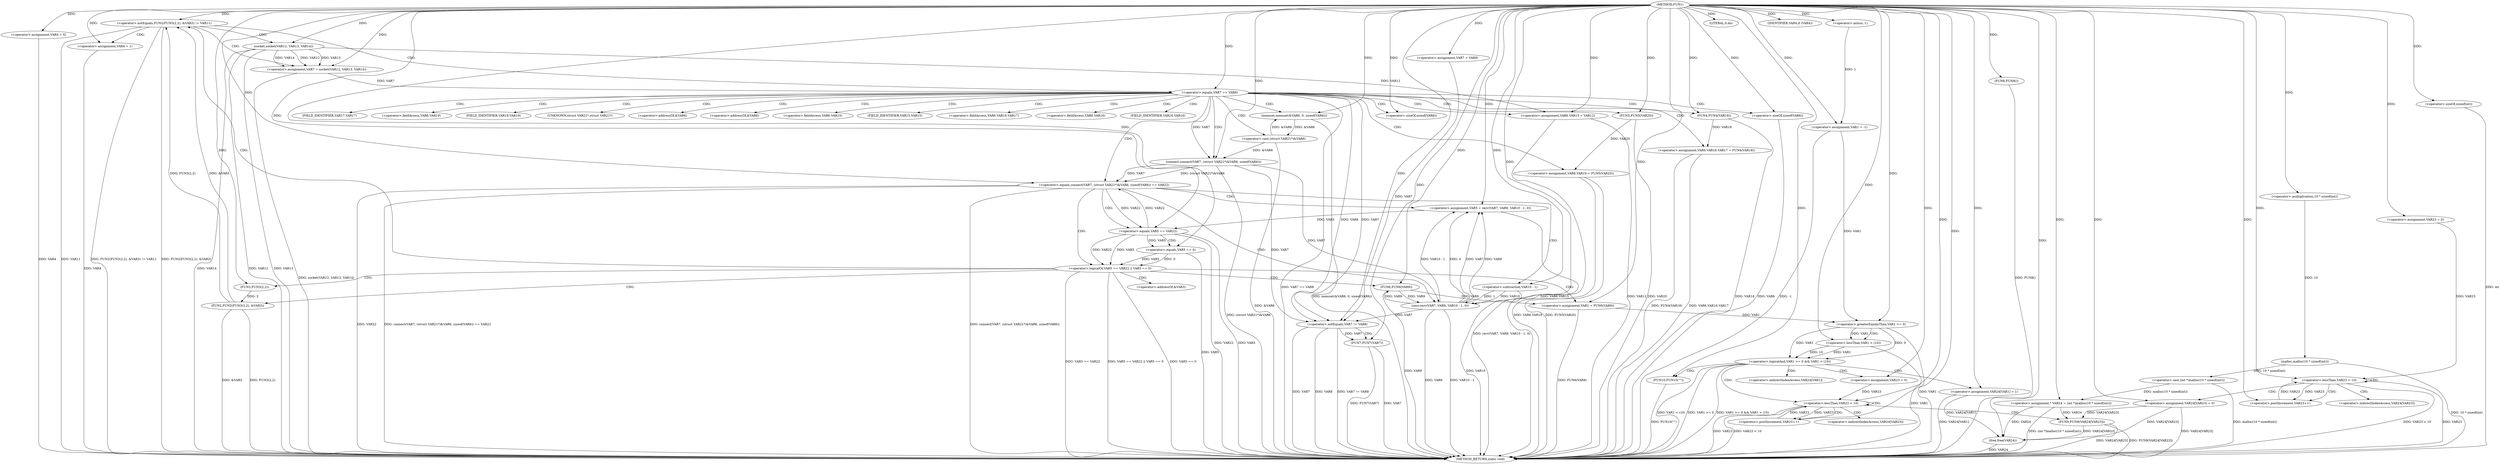 digraph FUN1 {  
"1000100" [label = "(METHOD,FUN1)" ]
"1000282" [label = "(METHOD_RETURN,static void)" ]
"1000103" [label = "(<operator>.assignment,VAR1 = -1)" ]
"1000105" [label = "(<operator>.minus,-1)" ]
"1000110" [label = "(<operator>.assignment,VAR4 = 0)" ]
"1000116" [label = "(<operator>.assignment,VAR7 = VAR8)" ]
"1000123" [label = "(<operator>.notEquals,FUN2(FUN3(2,2), &VAR3) != VAR11)" ]
"1000124" [label = "(FUN2,FUN2(FUN3(2,2), &VAR3))" ]
"1000125" [label = "(FUN3,FUN3(2,2))" ]
"1000133" [label = "(<operator>.assignment,VAR4 = 1)" ]
"1000136" [label = "(<operator>.assignment,VAR7 = socket(VAR12, VAR13, VAR14))" ]
"1000138" [label = "(socket,socket(VAR12, VAR13, VAR14))" ]
"1000143" [label = "(<operator>.equals,VAR7 == VAR8)" ]
"1000148" [label = "(memset,memset(&VAR6, 0, sizeof(VAR6)))" ]
"1000152" [label = "(<operator>.sizeOf,sizeof(VAR6))" ]
"1000154" [label = "(<operator>.assignment,VAR6.VAR15 = VAR12)" ]
"1000159" [label = "(<operator>.assignment,VAR6.VAR16.VAR17 = FUN4(VAR18))" ]
"1000165" [label = "(FUN4,FUN4(VAR18))" ]
"1000167" [label = "(<operator>.assignment,VAR6.VAR19 = FUN5(VAR20))" ]
"1000171" [label = "(FUN5,FUN5(VAR20))" ]
"1000174" [label = "(<operator>.equals,connect(VAR7, (struct VAR21*)&VAR6, sizeof(VAR6)) == VAR22)" ]
"1000175" [label = "(connect,connect(VAR7, (struct VAR21*)&VAR6, sizeof(VAR6)))" ]
"1000177" [label = "(<operator>.cast,(struct VAR21*)&VAR6)" ]
"1000181" [label = "(<operator>.sizeOf,sizeof(VAR6))" ]
"1000186" [label = "(<operator>.assignment,VAR5 = recv(VAR7, VAR9, VAR10 - 1, 0))" ]
"1000188" [label = "(recv,recv(VAR7, VAR9, VAR10 - 1, 0))" ]
"1000191" [label = "(<operator>.subtraction,VAR10 - 1)" ]
"1000196" [label = "(<operator>.logicalOr,VAR5 == VAR22 || VAR5 == 0)" ]
"1000197" [label = "(<operator>.equals,VAR5 == VAR22)" ]
"1000200" [label = "(<operator>.equals,VAR5 == 0)" ]
"1000205" [label = "(<operator>.assignment,VAR1 = FUN6(VAR9))" ]
"1000207" [label = "(FUN6,FUN6(VAR9))" ]
"1000209" [label = "(LITERAL,0,do)" ]
"1000211" [label = "(<operator>.notEquals,VAR7 != VAR8)" ]
"1000215" [label = "(FUN7,FUN7(VAR7))" ]
"1000218" [label = "(IDENTIFIER,VAR4,if (VAR4))" ]
"1000220" [label = "(FUN8,FUN8())" ]
"1000224" [label = "(<operator>.assignment,* VAR24 = (int *)malloc(10 * sizeof(int)))" ]
"1000226" [label = "(<operator>.cast,(int *)malloc(10 * sizeof(int)))" ]
"1000228" [label = "(malloc,malloc(10 * sizeof(int)))" ]
"1000229" [label = "(<operator>.multiplication,10 * sizeof(int))" ]
"1000231" [label = "(<operator>.sizeOf,sizeof(int))" ]
"1000234" [label = "(<operator>.assignment,VAR23 = 0)" ]
"1000237" [label = "(<operator>.lessThan,VAR23 < 10)" ]
"1000240" [label = "(<operator>.postIncrement,VAR23++)" ]
"1000243" [label = "(<operator>.assignment,VAR24[VAR23] = 0)" ]
"1000249" [label = "(<operator>.logicalAnd,VAR1 >= 0 && VAR1 < (10))" ]
"1000250" [label = "(<operator>.greaterEqualsThan,VAR1 >= 0)" ]
"1000253" [label = "(<operator>.lessThan,VAR1 < (10))" ]
"1000257" [label = "(<operator>.assignment,VAR24[VAR1] = 1)" ]
"1000263" [label = "(<operator>.assignment,VAR23 = 0)" ]
"1000266" [label = "(<operator>.lessThan,VAR23 < 10)" ]
"1000269" [label = "(<operator>.postIncrement,VAR23++)" ]
"1000272" [label = "(FUN9,FUN9(VAR24[VAR23]))" ]
"1000278" [label = "(FUN10,FUN10(\"\"))" ]
"1000280" [label = "(free,free(VAR24))" ]
"1000128" [label = "(<operator>.addressOf,&VAR3)" ]
"1000149" [label = "(<operator>.addressOf,&VAR6)" ]
"1000155" [label = "(<operator>.fieldAccess,VAR6.VAR15)" ]
"1000157" [label = "(FIELD_IDENTIFIER,VAR15,VAR15)" ]
"1000160" [label = "(<operator>.fieldAccess,VAR6.VAR16.VAR17)" ]
"1000161" [label = "(<operator>.fieldAccess,VAR6.VAR16)" ]
"1000163" [label = "(FIELD_IDENTIFIER,VAR16,VAR16)" ]
"1000164" [label = "(FIELD_IDENTIFIER,VAR17,VAR17)" ]
"1000168" [label = "(<operator>.fieldAccess,VAR6.VAR19)" ]
"1000170" [label = "(FIELD_IDENTIFIER,VAR19,VAR19)" ]
"1000178" [label = "(UNKNOWN,struct VAR21*,struct VAR21*)" ]
"1000179" [label = "(<operator>.addressOf,&VAR6)" ]
"1000244" [label = "(<operator>.indirectIndexAccess,VAR24[VAR23])" ]
"1000258" [label = "(<operator>.indirectIndexAccess,VAR24[VAR1])" ]
"1000273" [label = "(<operator>.indirectIndexAccess,VAR24[VAR23])" ]
  "1000171" -> "1000282"  [ label = "DDG: VAR20"] 
  "1000237" -> "1000282"  [ label = "DDG: VAR23 < 10"] 
  "1000177" -> "1000282"  [ label = "DDG: &VAR6"] 
  "1000196" -> "1000282"  [ label = "DDG: VAR5 == VAR22 || VAR5 == 0"] 
  "1000181" -> "1000282"  [ label = "DDG: VAR6"] 
  "1000186" -> "1000282"  [ label = "DDG: recv(VAR7, VAR9, VAR10 - 1, 0)"] 
  "1000167" -> "1000282"  [ label = "DDG: VAR6.VAR19"] 
  "1000123" -> "1000282"  [ label = "DDG: VAR11"] 
  "1000250" -> "1000282"  [ label = "DDG: VAR1"] 
  "1000124" -> "1000282"  [ label = "DDG: FUN3(2,2)"] 
  "1000200" -> "1000282"  [ label = "DDG: VAR5"] 
  "1000249" -> "1000282"  [ label = "DDG: VAR1 < (10)"] 
  "1000188" -> "1000282"  [ label = "DDG: VAR9"] 
  "1000196" -> "1000282"  [ label = "DDG: VAR5 == 0"] 
  "1000215" -> "1000282"  [ label = "DDG: VAR7"] 
  "1000103" -> "1000282"  [ label = "DDG: -1"] 
  "1000224" -> "1000282"  [ label = "DDG: (int *)malloc(10 * sizeof(int))"] 
  "1000237" -> "1000282"  [ label = "DDG: VAR23"] 
  "1000159" -> "1000282"  [ label = "DDG: VAR6.VAR16.VAR17"] 
  "1000226" -> "1000282"  [ label = "DDG: malloc(10 * sizeof(int))"] 
  "1000253" -> "1000282"  [ label = "DDG: VAR1"] 
  "1000123" -> "1000282"  [ label = "DDG: FUN2(FUN3(2,2), &VAR3) != VAR11"] 
  "1000138" -> "1000282"  [ label = "DDG: VAR14"] 
  "1000138" -> "1000282"  [ label = "DDG: VAR12"] 
  "1000138" -> "1000282"  [ label = "DDG: VAR13"] 
  "1000165" -> "1000282"  [ label = "DDG: VAR18"] 
  "1000228" -> "1000282"  [ label = "DDG: 10 * sizeof(int)"] 
  "1000154" -> "1000282"  [ label = "DDG: VAR6.VAR15"] 
  "1000266" -> "1000282"  [ label = "DDG: VAR23"] 
  "1000133" -> "1000282"  [ label = "DDG: VAR4"] 
  "1000154" -> "1000282"  [ label = "DDG: VAR12"] 
  "1000188" -> "1000282"  [ label = "DDG: VAR10 - 1"] 
  "1000207" -> "1000282"  [ label = "DDG: VAR9"] 
  "1000257" -> "1000282"  [ label = "DDG: VAR24[VAR1]"] 
  "1000148" -> "1000282"  [ label = "DDG: memset(&VAR6, 0, sizeof(VAR6))"] 
  "1000205" -> "1000282"  [ label = "DDG: FUN6(VAR9)"] 
  "1000266" -> "1000282"  [ label = "DDG: VAR23 < 10"] 
  "1000278" -> "1000282"  [ label = "DDG: FUN10(\"\")"] 
  "1000211" -> "1000282"  [ label = "DDG: VAR7"] 
  "1000196" -> "1000282"  [ label = "DDG: VAR5 == VAR22"] 
  "1000197" -> "1000282"  [ label = "DDG: VAR22"] 
  "1000272" -> "1000282"  [ label = "DDG: VAR24[VAR23]"] 
  "1000231" -> "1000282"  [ label = "DDG: int"] 
  "1000211" -> "1000282"  [ label = "DDG: VAR8"] 
  "1000211" -> "1000282"  [ label = "DDG: VAR7 != VAR8"] 
  "1000280" -> "1000282"  [ label = "DDG: VAR24"] 
  "1000143" -> "1000282"  [ label = "DDG: VAR7 == VAR8"] 
  "1000220" -> "1000282"  [ label = "DDG: FUN8()"] 
  "1000167" -> "1000282"  [ label = "DDG: FUN5(VAR20)"] 
  "1000215" -> "1000282"  [ label = "DDG: FUN7(VAR7)"] 
  "1000175" -> "1000282"  [ label = "DDG: (struct VAR21*)&VAR6"] 
  "1000243" -> "1000282"  [ label = "DDG: VAR24[VAR23]"] 
  "1000124" -> "1000282"  [ label = "DDG: &VAR3"] 
  "1000249" -> "1000282"  [ label = "DDG: VAR1 >= 0"] 
  "1000272" -> "1000282"  [ label = "DDG: FUN9(VAR24[VAR23])"] 
  "1000136" -> "1000282"  [ label = "DDG: socket(VAR12, VAR13, VAR14)"] 
  "1000110" -> "1000282"  [ label = "DDG: VAR4"] 
  "1000174" -> "1000282"  [ label = "DDG: VAR22"] 
  "1000191" -> "1000282"  [ label = "DDG: VAR10"] 
  "1000174" -> "1000282"  [ label = "DDG: connect(VAR7, (struct VAR21*)&VAR6, sizeof(VAR6)) == VAR22"] 
  "1000174" -> "1000282"  [ label = "DDG: connect(VAR7, (struct VAR21*)&VAR6, sizeof(VAR6))"] 
  "1000249" -> "1000282"  [ label = "DDG: VAR1 >= 0 && VAR1 < (10)"] 
  "1000123" -> "1000282"  [ label = "DDG: FUN2(FUN3(2,2), &VAR3)"] 
  "1000197" -> "1000282"  [ label = "DDG: VAR5"] 
  "1000159" -> "1000282"  [ label = "DDG: FUN4(VAR18)"] 
  "1000105" -> "1000103"  [ label = "DDG: 1"] 
  "1000100" -> "1000103"  [ label = "DDG: "] 
  "1000100" -> "1000105"  [ label = "DDG: "] 
  "1000100" -> "1000110"  [ label = "DDG: "] 
  "1000100" -> "1000116"  [ label = "DDG: "] 
  "1000124" -> "1000123"  [ label = "DDG: FUN3(2,2)"] 
  "1000124" -> "1000123"  [ label = "DDG: &VAR3"] 
  "1000125" -> "1000124"  [ label = "DDG: 2"] 
  "1000100" -> "1000125"  [ label = "DDG: "] 
  "1000100" -> "1000123"  [ label = "DDG: "] 
  "1000100" -> "1000133"  [ label = "DDG: "] 
  "1000138" -> "1000136"  [ label = "DDG: VAR12"] 
  "1000138" -> "1000136"  [ label = "DDG: VAR13"] 
  "1000138" -> "1000136"  [ label = "DDG: VAR14"] 
  "1000100" -> "1000136"  [ label = "DDG: "] 
  "1000100" -> "1000138"  [ label = "DDG: "] 
  "1000136" -> "1000143"  [ label = "DDG: VAR7"] 
  "1000100" -> "1000143"  [ label = "DDG: "] 
  "1000177" -> "1000148"  [ label = "DDG: &VAR6"] 
  "1000100" -> "1000148"  [ label = "DDG: "] 
  "1000100" -> "1000152"  [ label = "DDG: "] 
  "1000138" -> "1000154"  [ label = "DDG: VAR12"] 
  "1000100" -> "1000154"  [ label = "DDG: "] 
  "1000165" -> "1000159"  [ label = "DDG: VAR18"] 
  "1000100" -> "1000165"  [ label = "DDG: "] 
  "1000171" -> "1000167"  [ label = "DDG: VAR20"] 
  "1000100" -> "1000171"  [ label = "DDG: "] 
  "1000175" -> "1000174"  [ label = "DDG: VAR7"] 
  "1000175" -> "1000174"  [ label = "DDG: (struct VAR21*)&VAR6"] 
  "1000143" -> "1000175"  [ label = "DDG: VAR7"] 
  "1000100" -> "1000175"  [ label = "DDG: "] 
  "1000177" -> "1000175"  [ label = "DDG: &VAR6"] 
  "1000148" -> "1000177"  [ label = "DDG: &VAR6"] 
  "1000100" -> "1000181"  [ label = "DDG: "] 
  "1000197" -> "1000174"  [ label = "DDG: VAR22"] 
  "1000100" -> "1000174"  [ label = "DDG: "] 
  "1000188" -> "1000186"  [ label = "DDG: VAR7"] 
  "1000188" -> "1000186"  [ label = "DDG: VAR9"] 
  "1000188" -> "1000186"  [ label = "DDG: VAR10 - 1"] 
  "1000188" -> "1000186"  [ label = "DDG: 0"] 
  "1000100" -> "1000186"  [ label = "DDG: "] 
  "1000175" -> "1000188"  [ label = "DDG: VAR7"] 
  "1000100" -> "1000188"  [ label = "DDG: "] 
  "1000207" -> "1000188"  [ label = "DDG: VAR9"] 
  "1000191" -> "1000188"  [ label = "DDG: VAR10"] 
  "1000191" -> "1000188"  [ label = "DDG: 1"] 
  "1000100" -> "1000191"  [ label = "DDG: "] 
  "1000197" -> "1000196"  [ label = "DDG: VAR5"] 
  "1000197" -> "1000196"  [ label = "DDG: VAR22"] 
  "1000186" -> "1000197"  [ label = "DDG: VAR5"] 
  "1000100" -> "1000197"  [ label = "DDG: "] 
  "1000174" -> "1000197"  [ label = "DDG: VAR22"] 
  "1000200" -> "1000196"  [ label = "DDG: VAR5"] 
  "1000200" -> "1000196"  [ label = "DDG: 0"] 
  "1000197" -> "1000200"  [ label = "DDG: VAR5"] 
  "1000100" -> "1000200"  [ label = "DDG: "] 
  "1000207" -> "1000205"  [ label = "DDG: VAR9"] 
  "1000100" -> "1000205"  [ label = "DDG: "] 
  "1000188" -> "1000207"  [ label = "DDG: VAR9"] 
  "1000100" -> "1000207"  [ label = "DDG: "] 
  "1000100" -> "1000209"  [ label = "DDG: "] 
  "1000116" -> "1000211"  [ label = "DDG: VAR7"] 
  "1000188" -> "1000211"  [ label = "DDG: VAR7"] 
  "1000143" -> "1000211"  [ label = "DDG: VAR7"] 
  "1000175" -> "1000211"  [ label = "DDG: VAR7"] 
  "1000100" -> "1000211"  [ label = "DDG: "] 
  "1000143" -> "1000211"  [ label = "DDG: VAR8"] 
  "1000211" -> "1000215"  [ label = "DDG: VAR7"] 
  "1000100" -> "1000215"  [ label = "DDG: "] 
  "1000100" -> "1000218"  [ label = "DDG: "] 
  "1000100" -> "1000220"  [ label = "DDG: "] 
  "1000226" -> "1000224"  [ label = "DDG: malloc(10 * sizeof(int))"] 
  "1000100" -> "1000224"  [ label = "DDG: "] 
  "1000228" -> "1000226"  [ label = "DDG: 10 * sizeof(int)"] 
  "1000229" -> "1000228"  [ label = "DDG: 10"] 
  "1000100" -> "1000229"  [ label = "DDG: "] 
  "1000100" -> "1000231"  [ label = "DDG: "] 
  "1000100" -> "1000234"  [ label = "DDG: "] 
  "1000234" -> "1000237"  [ label = "DDG: VAR23"] 
  "1000240" -> "1000237"  [ label = "DDG: VAR23"] 
  "1000100" -> "1000237"  [ label = "DDG: "] 
  "1000237" -> "1000240"  [ label = "DDG: VAR23"] 
  "1000100" -> "1000240"  [ label = "DDG: "] 
  "1000100" -> "1000243"  [ label = "DDG: "] 
  "1000250" -> "1000249"  [ label = "DDG: VAR1"] 
  "1000250" -> "1000249"  [ label = "DDG: 0"] 
  "1000103" -> "1000250"  [ label = "DDG: VAR1"] 
  "1000205" -> "1000250"  [ label = "DDG: VAR1"] 
  "1000100" -> "1000250"  [ label = "DDG: "] 
  "1000253" -> "1000249"  [ label = "DDG: VAR1"] 
  "1000253" -> "1000249"  [ label = "DDG: 10"] 
  "1000250" -> "1000253"  [ label = "DDG: VAR1"] 
  "1000100" -> "1000253"  [ label = "DDG: "] 
  "1000100" -> "1000257"  [ label = "DDG: "] 
  "1000100" -> "1000263"  [ label = "DDG: "] 
  "1000263" -> "1000266"  [ label = "DDG: VAR23"] 
  "1000269" -> "1000266"  [ label = "DDG: VAR23"] 
  "1000100" -> "1000266"  [ label = "DDG: "] 
  "1000266" -> "1000269"  [ label = "DDG: VAR23"] 
  "1000100" -> "1000269"  [ label = "DDG: "] 
  "1000224" -> "1000272"  [ label = "DDG: VAR24"] 
  "1000243" -> "1000272"  [ label = "DDG: VAR24[VAR23]"] 
  "1000100" -> "1000278"  [ label = "DDG: "] 
  "1000224" -> "1000280"  [ label = "DDG: VAR24"] 
  "1000257" -> "1000280"  [ label = "DDG: VAR24[VAR1]"] 
  "1000272" -> "1000280"  [ label = "DDG: VAR24[VAR23]"] 
  "1000243" -> "1000280"  [ label = "DDG: VAR24[VAR23]"] 
  "1000100" -> "1000280"  [ label = "DDG: "] 
  "1000123" -> "1000133"  [ label = "CDG: "] 
  "1000123" -> "1000138"  [ label = "CDG: "] 
  "1000123" -> "1000136"  [ label = "CDG: "] 
  "1000123" -> "1000143"  [ label = "CDG: "] 
  "1000143" -> "1000164"  [ label = "CDG: "] 
  "1000143" -> "1000174"  [ label = "CDG: "] 
  "1000143" -> "1000161"  [ label = "CDG: "] 
  "1000143" -> "1000148"  [ label = "CDG: "] 
  "1000143" -> "1000165"  [ label = "CDG: "] 
  "1000143" -> "1000157"  [ label = "CDG: "] 
  "1000143" -> "1000149"  [ label = "CDG: "] 
  "1000143" -> "1000167"  [ label = "CDG: "] 
  "1000143" -> "1000175"  [ label = "CDG: "] 
  "1000143" -> "1000154"  [ label = "CDG: "] 
  "1000143" -> "1000160"  [ label = "CDG: "] 
  "1000143" -> "1000179"  [ label = "CDG: "] 
  "1000143" -> "1000152"  [ label = "CDG: "] 
  "1000143" -> "1000163"  [ label = "CDG: "] 
  "1000143" -> "1000168"  [ label = "CDG: "] 
  "1000143" -> "1000178"  [ label = "CDG: "] 
  "1000143" -> "1000159"  [ label = "CDG: "] 
  "1000143" -> "1000155"  [ label = "CDG: "] 
  "1000143" -> "1000170"  [ label = "CDG: "] 
  "1000143" -> "1000171"  [ label = "CDG: "] 
  "1000143" -> "1000177"  [ label = "CDG: "] 
  "1000143" -> "1000181"  [ label = "CDG: "] 
  "1000174" -> "1000191"  [ label = "CDG: "] 
  "1000174" -> "1000197"  [ label = "CDG: "] 
  "1000174" -> "1000188"  [ label = "CDG: "] 
  "1000174" -> "1000186"  [ label = "CDG: "] 
  "1000174" -> "1000196"  [ label = "CDG: "] 
  "1000196" -> "1000207"  [ label = "CDG: "] 
  "1000196" -> "1000205"  [ label = "CDG: "] 
  "1000196" -> "1000125"  [ label = "CDG: "] 
  "1000196" -> "1000128"  [ label = "CDG: "] 
  "1000196" -> "1000123"  [ label = "CDG: "] 
  "1000196" -> "1000124"  [ label = "CDG: "] 
  "1000197" -> "1000200"  [ label = "CDG: "] 
  "1000211" -> "1000215"  [ label = "CDG: "] 
  "1000237" -> "1000243"  [ label = "CDG: "] 
  "1000237" -> "1000244"  [ label = "CDG: "] 
  "1000237" -> "1000240"  [ label = "CDG: "] 
  "1000237" -> "1000237"  [ label = "CDG: "] 
  "1000249" -> "1000258"  [ label = "CDG: "] 
  "1000249" -> "1000263"  [ label = "CDG: "] 
  "1000249" -> "1000266"  [ label = "CDG: "] 
  "1000249" -> "1000257"  [ label = "CDG: "] 
  "1000249" -> "1000278"  [ label = "CDG: "] 
  "1000250" -> "1000253"  [ label = "CDG: "] 
  "1000266" -> "1000269"  [ label = "CDG: "] 
  "1000266" -> "1000273"  [ label = "CDG: "] 
  "1000266" -> "1000266"  [ label = "CDG: "] 
  "1000266" -> "1000272"  [ label = "CDG: "] 
}
